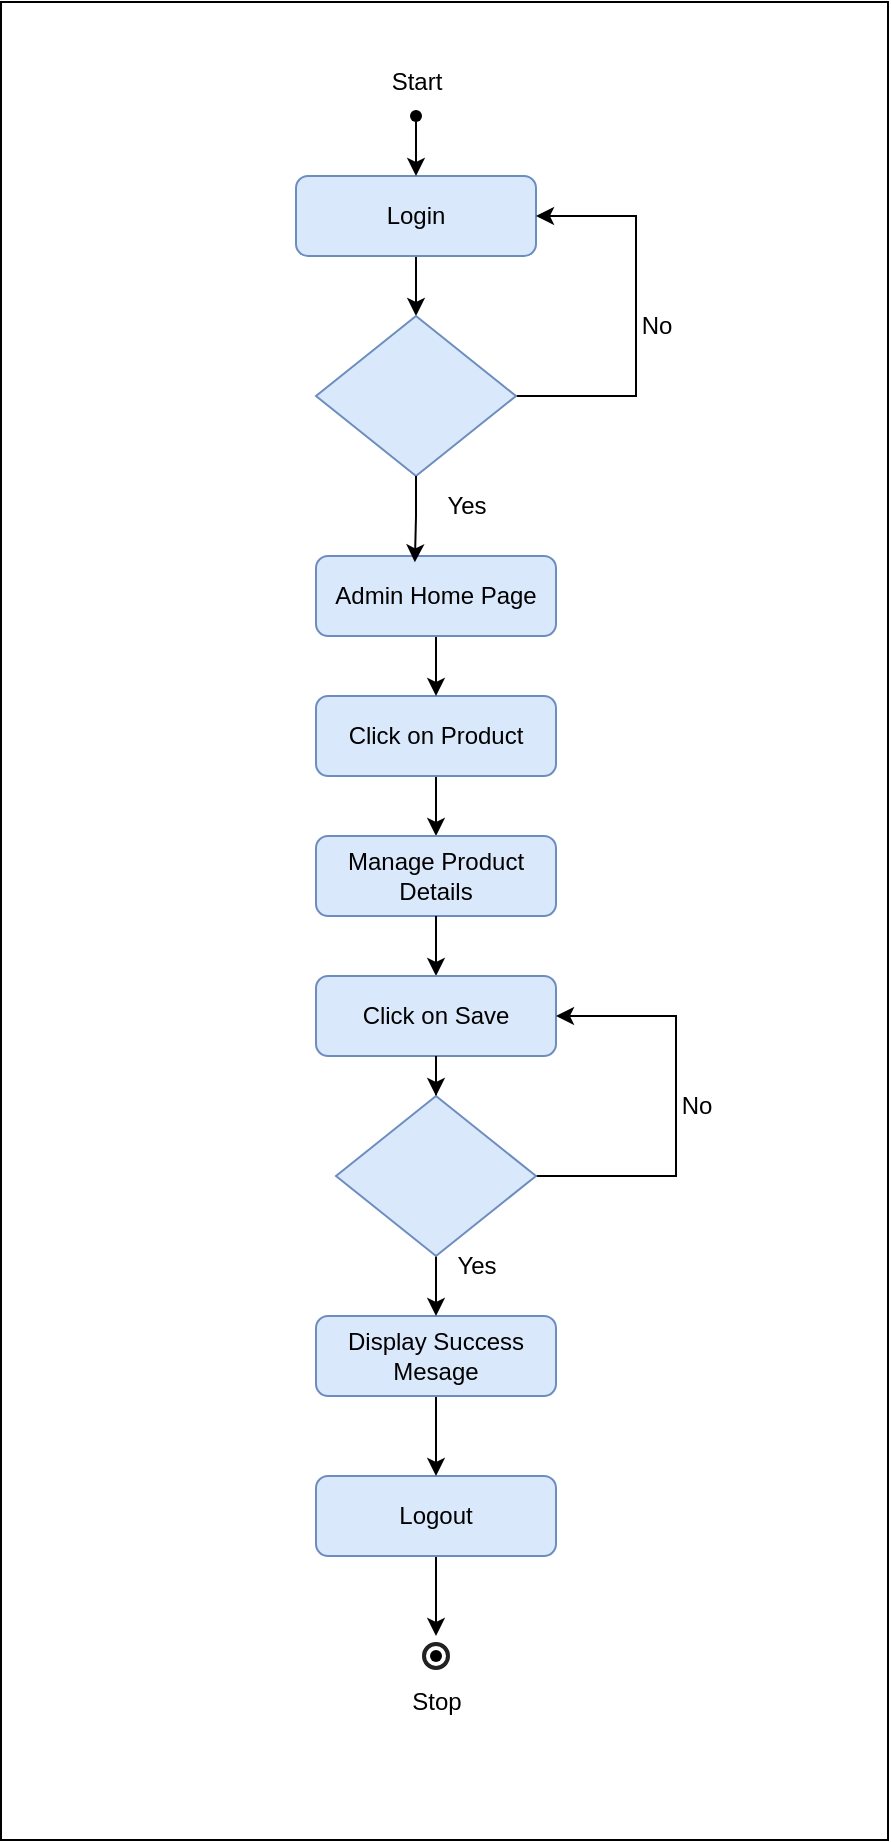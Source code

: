 <mxfile version="24.8.2">
  <diagram id="C5RBs43oDa-KdzZeNtuy" name="Page-1">
    <mxGraphModel dx="1424" dy="1646" grid="1" gridSize="10" guides="1" tooltips="1" connect="1" arrows="1" fold="1" page="1" pageScale="1" pageWidth="827" pageHeight="1169" math="0" shadow="0">
      <root>
        <mxCell id="WIyWlLk6GJQsqaUBKTNV-0" />
        <mxCell id="WIyWlLk6GJQsqaUBKTNV-1" parent="WIyWlLk6GJQsqaUBKTNV-0" />
        <mxCell id="UTNHuN972mb6uPYTZh9f-76" value="" style="rounded=0;whiteSpace=wrap;html=1;movable=1;resizable=1;rotatable=1;deletable=1;editable=1;locked=0;connectable=1;" vertex="1" parent="WIyWlLk6GJQsqaUBKTNV-1">
          <mxGeometry x="156.5" y="131" width="443.5" height="919" as="geometry" />
        </mxCell>
        <mxCell id="UTNHuN972mb6uPYTZh9f-78" style="edgeStyle=orthogonalEdgeStyle;rounded=0;orthogonalLoop=1;jettySize=auto;html=1;entryX=0.5;entryY=0;entryDx=0;entryDy=0;" edge="1" source="UTNHuN972mb6uPYTZh9f-79" target="UTNHuN972mb6uPYTZh9f-81" parent="WIyWlLk6GJQsqaUBKTNV-1">
          <mxGeometry relative="1" as="geometry" />
        </mxCell>
        <mxCell id="UTNHuN972mb6uPYTZh9f-79" value="Login" style="rounded=1;whiteSpace=wrap;html=1;fontSize=12;glass=0;strokeWidth=1;shadow=0;fillColor=#dae8fc;strokeColor=#6c8ebf;" vertex="1" parent="WIyWlLk6GJQsqaUBKTNV-1">
          <mxGeometry x="304" y="218" width="120" height="40" as="geometry" />
        </mxCell>
        <mxCell id="UTNHuN972mb6uPYTZh9f-80" style="edgeStyle=orthogonalEdgeStyle;rounded=0;orthogonalLoop=1;jettySize=auto;html=1;entryX=1;entryY=0.5;entryDx=0;entryDy=0;" edge="1" source="UTNHuN972mb6uPYTZh9f-81" target="UTNHuN972mb6uPYTZh9f-79" parent="WIyWlLk6GJQsqaUBKTNV-1">
          <mxGeometry relative="1" as="geometry">
            <Array as="points">
              <mxPoint x="474" y="328" />
              <mxPoint x="474" y="238" />
            </Array>
          </mxGeometry>
        </mxCell>
        <mxCell id="UTNHuN972mb6uPYTZh9f-81" value="" style="rhombus;whiteSpace=wrap;html=1;shadow=0;fontFamily=Helvetica;fontSize=12;align=center;strokeWidth=1;spacing=6;spacingTop=-4;fillColor=#dae8fc;strokeColor=#6c8ebf;" vertex="1" parent="WIyWlLk6GJQsqaUBKTNV-1">
          <mxGeometry x="314" y="288" width="100" height="80" as="geometry" />
        </mxCell>
        <mxCell id="UTNHuN972mb6uPYTZh9f-82" style="edgeStyle=orthogonalEdgeStyle;rounded=0;orthogonalLoop=1;jettySize=auto;html=1;entryX=0.5;entryY=0;entryDx=0;entryDy=0;" edge="1" source="UTNHuN972mb6uPYTZh9f-83" target="UTNHuN972mb6uPYTZh9f-84" parent="WIyWlLk6GJQsqaUBKTNV-1">
          <mxGeometry relative="1" as="geometry" />
        </mxCell>
        <mxCell id="UTNHuN972mb6uPYTZh9f-83" value="Click on Product" style="rounded=1;whiteSpace=wrap;html=1;fontSize=12;glass=0;strokeWidth=1;shadow=0;fillColor=#dae8fc;strokeColor=#6c8ebf;" vertex="1" parent="WIyWlLk6GJQsqaUBKTNV-1">
          <mxGeometry x="314" y="478" width="120" height="40" as="geometry" />
        </mxCell>
        <mxCell id="UTNHuN972mb6uPYTZh9f-84" value="Manage Product Details" style="rounded=1;whiteSpace=wrap;html=1;fontSize=12;glass=0;strokeWidth=1;shadow=0;fillColor=#dae8fc;strokeColor=#6c8ebf;" vertex="1" parent="WIyWlLk6GJQsqaUBKTNV-1">
          <mxGeometry x="314" y="548" width="120" height="40" as="geometry" />
        </mxCell>
        <mxCell id="UTNHuN972mb6uPYTZh9f-85" value="" style="edgeStyle=orthogonalEdgeStyle;rounded=0;orthogonalLoop=1;jettySize=auto;html=1;endArrow=none;endFill=0;startArrow=classic;startFill=1;" edge="1" source="UTNHuN972mb6uPYTZh9f-86" target="UTNHuN972mb6uPYTZh9f-84" parent="WIyWlLk6GJQsqaUBKTNV-1">
          <mxGeometry relative="1" as="geometry">
            <Array as="points">
              <mxPoint x="374" y="608" />
              <mxPoint x="374" y="608" />
            </Array>
          </mxGeometry>
        </mxCell>
        <mxCell id="UTNHuN972mb6uPYTZh9f-86" value="Click on Save" style="rounded=1;whiteSpace=wrap;html=1;fontSize=12;glass=0;strokeWidth=1;shadow=0;fillColor=#dae8fc;strokeColor=#6c8ebf;" vertex="1" parent="WIyWlLk6GJQsqaUBKTNV-1">
          <mxGeometry x="314" y="618" width="120" height="40" as="geometry" />
        </mxCell>
        <mxCell id="UTNHuN972mb6uPYTZh9f-87" style="edgeStyle=orthogonalEdgeStyle;rounded=0;orthogonalLoop=1;jettySize=auto;html=1;" edge="1" source="UTNHuN972mb6uPYTZh9f-88" parent="WIyWlLk6GJQsqaUBKTNV-1">
          <mxGeometry relative="1" as="geometry">
            <mxPoint x="374" y="948" as="targetPoint" />
          </mxGeometry>
        </mxCell>
        <mxCell id="UTNHuN972mb6uPYTZh9f-88" value="Logout" style="rounded=1;whiteSpace=wrap;html=1;fontSize=12;glass=0;strokeWidth=1;shadow=0;fillColor=#dae8fc;strokeColor=#6c8ebf;" vertex="1" parent="WIyWlLk6GJQsqaUBKTNV-1">
          <mxGeometry x="314" y="868" width="120" height="40" as="geometry" />
        </mxCell>
        <mxCell id="UTNHuN972mb6uPYTZh9f-89" style="edgeStyle=orthogonalEdgeStyle;rounded=0;orthogonalLoop=1;jettySize=auto;html=1;entryX=0.5;entryY=0;entryDx=0;entryDy=0;" edge="1" source="UTNHuN972mb6uPYTZh9f-90" target="UTNHuN972mb6uPYTZh9f-88" parent="WIyWlLk6GJQsqaUBKTNV-1">
          <mxGeometry relative="1" as="geometry" />
        </mxCell>
        <mxCell id="UTNHuN972mb6uPYTZh9f-90" value="Display Success Mesage" style="rounded=1;whiteSpace=wrap;html=1;fontSize=12;glass=0;strokeWidth=1;shadow=0;fillColor=#dae8fc;strokeColor=#6c8ebf;" vertex="1" parent="WIyWlLk6GJQsqaUBKTNV-1">
          <mxGeometry x="314" y="788" width="120" height="40" as="geometry" />
        </mxCell>
        <mxCell id="UTNHuN972mb6uPYTZh9f-91" style="edgeStyle=orthogonalEdgeStyle;rounded=0;orthogonalLoop=1;jettySize=auto;html=1;entryX=0.5;entryY=0;entryDx=0;entryDy=0;" edge="1" source="UTNHuN972mb6uPYTZh9f-92" target="UTNHuN972mb6uPYTZh9f-83" parent="WIyWlLk6GJQsqaUBKTNV-1">
          <mxGeometry relative="1" as="geometry" />
        </mxCell>
        <mxCell id="UTNHuN972mb6uPYTZh9f-92" value="Admin Home Page" style="rounded=1;whiteSpace=wrap;html=1;fontSize=12;glass=0;strokeWidth=1;shadow=0;fillColor=#dae8fc;strokeColor=#6c8ebf;" vertex="1" parent="WIyWlLk6GJQsqaUBKTNV-1">
          <mxGeometry x="314" y="408" width="120" height="40" as="geometry" />
        </mxCell>
        <mxCell id="UTNHuN972mb6uPYTZh9f-93" value="" style="edgeStyle=orthogonalEdgeStyle;rounded=0;orthogonalLoop=1;jettySize=auto;html=1;startArrow=classic;startFill=1;endArrow=none;endFill=0;" edge="1" source="UTNHuN972mb6uPYTZh9f-96" target="UTNHuN972mb6uPYTZh9f-86" parent="WIyWlLk6GJQsqaUBKTNV-1">
          <mxGeometry relative="1" as="geometry" />
        </mxCell>
        <mxCell id="UTNHuN972mb6uPYTZh9f-94" value="" style="edgeStyle=orthogonalEdgeStyle;rounded=0;orthogonalLoop=1;jettySize=auto;html=1;" edge="1" source="UTNHuN972mb6uPYTZh9f-96" target="UTNHuN972mb6uPYTZh9f-90" parent="WIyWlLk6GJQsqaUBKTNV-1">
          <mxGeometry relative="1" as="geometry" />
        </mxCell>
        <mxCell id="UTNHuN972mb6uPYTZh9f-95" style="edgeStyle=orthogonalEdgeStyle;rounded=0;orthogonalLoop=1;jettySize=auto;html=1;entryX=1;entryY=0.5;entryDx=0;entryDy=0;" edge="1" target="UTNHuN972mb6uPYTZh9f-86" parent="WIyWlLk6GJQsqaUBKTNV-1">
          <mxGeometry relative="1" as="geometry">
            <mxPoint x="424" y="718" as="sourcePoint" />
            <mxPoint x="484" y="638" as="targetPoint" />
            <Array as="points">
              <mxPoint x="494" y="718" />
              <mxPoint x="494" y="638" />
            </Array>
          </mxGeometry>
        </mxCell>
        <mxCell id="UTNHuN972mb6uPYTZh9f-96" value="" style="rhombus;whiteSpace=wrap;html=1;shadow=0;fontFamily=Helvetica;fontSize=12;align=center;strokeWidth=1;spacing=6;spacingTop=-4;fillColor=#dae8fc;strokeColor=#6c8ebf;" vertex="1" parent="WIyWlLk6GJQsqaUBKTNV-1">
          <mxGeometry x="324" y="678" width="100" height="80" as="geometry" />
        </mxCell>
        <mxCell id="UTNHuN972mb6uPYTZh9f-97" style="edgeStyle=orthogonalEdgeStyle;rounded=0;orthogonalLoop=1;jettySize=auto;html=1;entryX=0.5;entryY=0;entryDx=0;entryDy=0;" edge="1" source="UTNHuN972mb6uPYTZh9f-98" target="UTNHuN972mb6uPYTZh9f-79" parent="WIyWlLk6GJQsqaUBKTNV-1">
          <mxGeometry relative="1" as="geometry" />
        </mxCell>
        <mxCell id="UTNHuN972mb6uPYTZh9f-98" value="" style="shape=waypoint;sketch=0;fillStyle=solid;size=6;pointerEvents=1;points=[];fillColor=none;resizable=0;rotatable=0;perimeter=centerPerimeter;snapToPoint=1;" vertex="1" parent="WIyWlLk6GJQsqaUBKTNV-1">
          <mxGeometry x="354" y="178" width="20" height="20" as="geometry" />
        </mxCell>
        <mxCell id="UTNHuN972mb6uPYTZh9f-99" value="" style="shape=waypoint;sketch=0;fillStyle=solid;size=6;pointerEvents=1;points=[];fillColor=none;resizable=0;rotatable=0;perimeter=centerPerimeter;snapToPoint=1;opacity=0;" vertex="1" parent="WIyWlLk6GJQsqaUBKTNV-1">
          <mxGeometry x="434" y="948" width="20" height="20" as="geometry" />
        </mxCell>
        <mxCell id="UTNHuN972mb6uPYTZh9f-100" style="edgeStyle=orthogonalEdgeStyle;rounded=0;orthogonalLoop=1;jettySize=auto;html=1;entryX=0.412;entryY=0.079;entryDx=0;entryDy=0;entryPerimeter=0;" edge="1" source="UTNHuN972mb6uPYTZh9f-81" target="UTNHuN972mb6uPYTZh9f-92" parent="WIyWlLk6GJQsqaUBKTNV-1">
          <mxGeometry relative="1" as="geometry" />
        </mxCell>
        <mxCell id="UTNHuN972mb6uPYTZh9f-101" value="Yes" style="text;html=1;align=center;verticalAlign=middle;resizable=0;points=[];autosize=1;strokeColor=none;fillColor=none;" vertex="1" parent="WIyWlLk6GJQsqaUBKTNV-1">
          <mxGeometry x="369" y="368" width="40" height="30" as="geometry" />
        </mxCell>
        <mxCell id="UTNHuN972mb6uPYTZh9f-102" value="No" style="text;html=1;align=center;verticalAlign=middle;resizable=0;points=[];autosize=1;strokeColor=none;fillColor=none;" vertex="1" parent="WIyWlLk6GJQsqaUBKTNV-1">
          <mxGeometry x="464" y="278" width="40" height="30" as="geometry" />
        </mxCell>
        <mxCell id="UTNHuN972mb6uPYTZh9f-103" value="Yes" style="text;html=1;align=center;verticalAlign=middle;resizable=0;points=[];autosize=1;strokeColor=none;fillColor=none;" vertex="1" parent="WIyWlLk6GJQsqaUBKTNV-1">
          <mxGeometry x="374" y="748" width="40" height="30" as="geometry" />
        </mxCell>
        <mxCell id="UTNHuN972mb6uPYTZh9f-104" value="No" style="text;html=1;align=center;verticalAlign=middle;resizable=0;points=[];autosize=1;strokeColor=none;fillColor=none;" vertex="1" parent="WIyWlLk6GJQsqaUBKTNV-1">
          <mxGeometry x="484" y="668" width="40" height="30" as="geometry" />
        </mxCell>
        <mxCell id="UTNHuN972mb6uPYTZh9f-105" value="" style="html=1;verticalLabelPosition=bottom;labelBackgroundColor=#ffffff;verticalAlign=top;shadow=0;dashed=0;strokeWidth=2;shape=mxgraph.ios7.misc.circle;strokeColor=#222222;fillColor=none;" vertex="1" parent="WIyWlLk6GJQsqaUBKTNV-1">
          <mxGeometry x="368" y="952" width="12" height="12" as="geometry" />
        </mxCell>
        <mxCell id="UTNHuN972mb6uPYTZh9f-106" value="" style="shape=waypoint;sketch=0;fillStyle=solid;size=6;pointerEvents=1;points=[];fillColor=none;resizable=0;rotatable=0;perimeter=centerPerimeter;snapToPoint=1;" vertex="1" parent="WIyWlLk6GJQsqaUBKTNV-1">
          <mxGeometry x="364" y="948" width="20" height="20" as="geometry" />
        </mxCell>
        <mxCell id="UTNHuN972mb6uPYTZh9f-107" value="Stop" style="text;html=1;align=center;verticalAlign=middle;resizable=0;points=[];autosize=1;strokeColor=none;fillColor=none;" vertex="1" parent="WIyWlLk6GJQsqaUBKTNV-1">
          <mxGeometry x="349" y="966" width="50" height="30" as="geometry" />
        </mxCell>
        <mxCell id="UTNHuN972mb6uPYTZh9f-109" value="Start&lt;div&gt;&lt;br&gt;&lt;/div&gt;" style="text;html=1;align=center;verticalAlign=middle;resizable=0;points=[];autosize=1;strokeColor=none;fillColor=none;" vertex="1" parent="WIyWlLk6GJQsqaUBKTNV-1">
          <mxGeometry x="339" y="158" width="50" height="40" as="geometry" />
        </mxCell>
      </root>
    </mxGraphModel>
  </diagram>
</mxfile>
